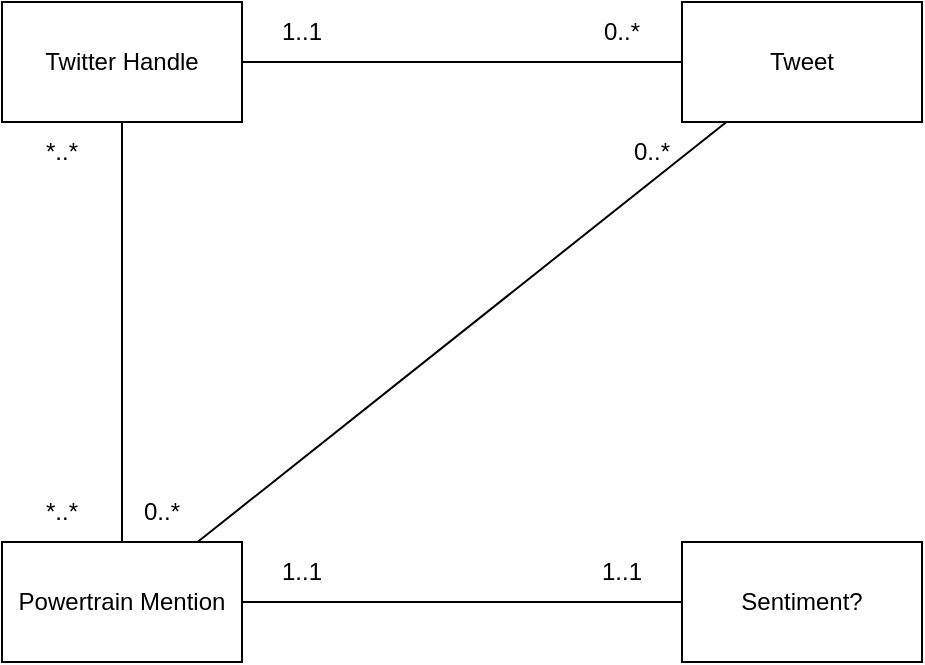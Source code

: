<mxfile version="20.4.0" type="github">
  <diagram id="7YjII_u7fhwjX7XGEnDJ" name="Page-1">
    <mxGraphModel dx="769" dy="381" grid="1" gridSize="10" guides="1" tooltips="1" connect="1" arrows="1" fold="1" page="1" pageScale="1" pageWidth="850" pageHeight="1100" math="0" shadow="0">
      <root>
        <mxCell id="0" />
        <mxCell id="1" parent="0" />
        <mxCell id="UOwGnZEczn0v3hiUTH3B-5" style="edgeStyle=orthogonalEdgeStyle;rounded=0;orthogonalLoop=1;jettySize=auto;html=1;endArrow=none;endFill=0;" edge="1" parent="1" source="UOwGnZEczn0v3hiUTH3B-1" target="UOwGnZEczn0v3hiUTH3B-2">
          <mxGeometry relative="1" as="geometry" />
        </mxCell>
        <mxCell id="UOwGnZEczn0v3hiUTH3B-14" style="edgeStyle=none;rounded=0;orthogonalLoop=1;jettySize=auto;html=1;endArrow=none;endFill=0;" edge="1" parent="1" source="UOwGnZEczn0v3hiUTH3B-1" target="UOwGnZEczn0v3hiUTH3B-3">
          <mxGeometry relative="1" as="geometry" />
        </mxCell>
        <mxCell id="UOwGnZEczn0v3hiUTH3B-1" value="Twitter Handle" style="rounded=0;whiteSpace=wrap;html=1;" vertex="1" parent="1">
          <mxGeometry x="100" y="150" width="120" height="60" as="geometry" />
        </mxCell>
        <mxCell id="UOwGnZEczn0v3hiUTH3B-8" style="rounded=0;orthogonalLoop=1;jettySize=auto;html=1;endArrow=none;endFill=0;" edge="1" parent="1" source="UOwGnZEczn0v3hiUTH3B-2" target="UOwGnZEczn0v3hiUTH3B-3">
          <mxGeometry relative="1" as="geometry" />
        </mxCell>
        <mxCell id="UOwGnZEczn0v3hiUTH3B-2" value="Tweet" style="rounded=0;whiteSpace=wrap;html=1;" vertex="1" parent="1">
          <mxGeometry x="440" y="150" width="120" height="60" as="geometry" />
        </mxCell>
        <mxCell id="UOwGnZEczn0v3hiUTH3B-11" style="edgeStyle=none;rounded=0;orthogonalLoop=1;jettySize=auto;html=1;endArrow=none;endFill=0;" edge="1" parent="1" source="UOwGnZEczn0v3hiUTH3B-3" target="UOwGnZEczn0v3hiUTH3B-4">
          <mxGeometry relative="1" as="geometry" />
        </mxCell>
        <mxCell id="UOwGnZEczn0v3hiUTH3B-3" value="Powertrain Mention" style="rounded=0;whiteSpace=wrap;html=1;" vertex="1" parent="1">
          <mxGeometry x="100" y="420" width="120" height="60" as="geometry" />
        </mxCell>
        <mxCell id="UOwGnZEczn0v3hiUTH3B-4" value="Sentiment?" style="rounded=0;whiteSpace=wrap;html=1;" vertex="1" parent="1">
          <mxGeometry x="440" y="420" width="120" height="60" as="geometry" />
        </mxCell>
        <mxCell id="UOwGnZEczn0v3hiUTH3B-6" value="1..1" style="text;html=1;strokeColor=none;fillColor=none;align=center;verticalAlign=middle;whiteSpace=wrap;rounded=0;" vertex="1" parent="1">
          <mxGeometry x="220" y="150" width="60" height="30" as="geometry" />
        </mxCell>
        <mxCell id="UOwGnZEczn0v3hiUTH3B-7" value="0..*" style="text;html=1;strokeColor=none;fillColor=none;align=center;verticalAlign=middle;whiteSpace=wrap;rounded=0;" vertex="1" parent="1">
          <mxGeometry x="380" y="150" width="60" height="30" as="geometry" />
        </mxCell>
        <mxCell id="UOwGnZEczn0v3hiUTH3B-9" value="0..*" style="text;html=1;strokeColor=none;fillColor=none;align=center;verticalAlign=middle;whiteSpace=wrap;rounded=0;" vertex="1" parent="1">
          <mxGeometry x="395" y="210" width="60" height="30" as="geometry" />
        </mxCell>
        <mxCell id="UOwGnZEczn0v3hiUTH3B-10" value="0..*" style="text;html=1;strokeColor=none;fillColor=none;align=center;verticalAlign=middle;whiteSpace=wrap;rounded=0;" vertex="1" parent="1">
          <mxGeometry x="150" y="390" width="60" height="30" as="geometry" />
        </mxCell>
        <mxCell id="UOwGnZEczn0v3hiUTH3B-12" value="1..1" style="text;html=1;strokeColor=none;fillColor=none;align=center;verticalAlign=middle;whiteSpace=wrap;rounded=0;" vertex="1" parent="1">
          <mxGeometry x="220" y="420" width="60" height="30" as="geometry" />
        </mxCell>
        <mxCell id="UOwGnZEczn0v3hiUTH3B-13" value="1..1" style="text;html=1;strokeColor=none;fillColor=none;align=center;verticalAlign=middle;whiteSpace=wrap;rounded=0;" vertex="1" parent="1">
          <mxGeometry x="380" y="420" width="60" height="30" as="geometry" />
        </mxCell>
        <mxCell id="UOwGnZEczn0v3hiUTH3B-15" value="*..*" style="text;html=1;strokeColor=none;fillColor=none;align=center;verticalAlign=middle;whiteSpace=wrap;rounded=0;" vertex="1" parent="1">
          <mxGeometry x="100" y="390" width="60" height="30" as="geometry" />
        </mxCell>
        <mxCell id="UOwGnZEczn0v3hiUTH3B-16" value="*..*" style="text;html=1;strokeColor=none;fillColor=none;align=center;verticalAlign=middle;whiteSpace=wrap;rounded=0;" vertex="1" parent="1">
          <mxGeometry x="100" y="210" width="60" height="30" as="geometry" />
        </mxCell>
      </root>
    </mxGraphModel>
  </diagram>
</mxfile>
